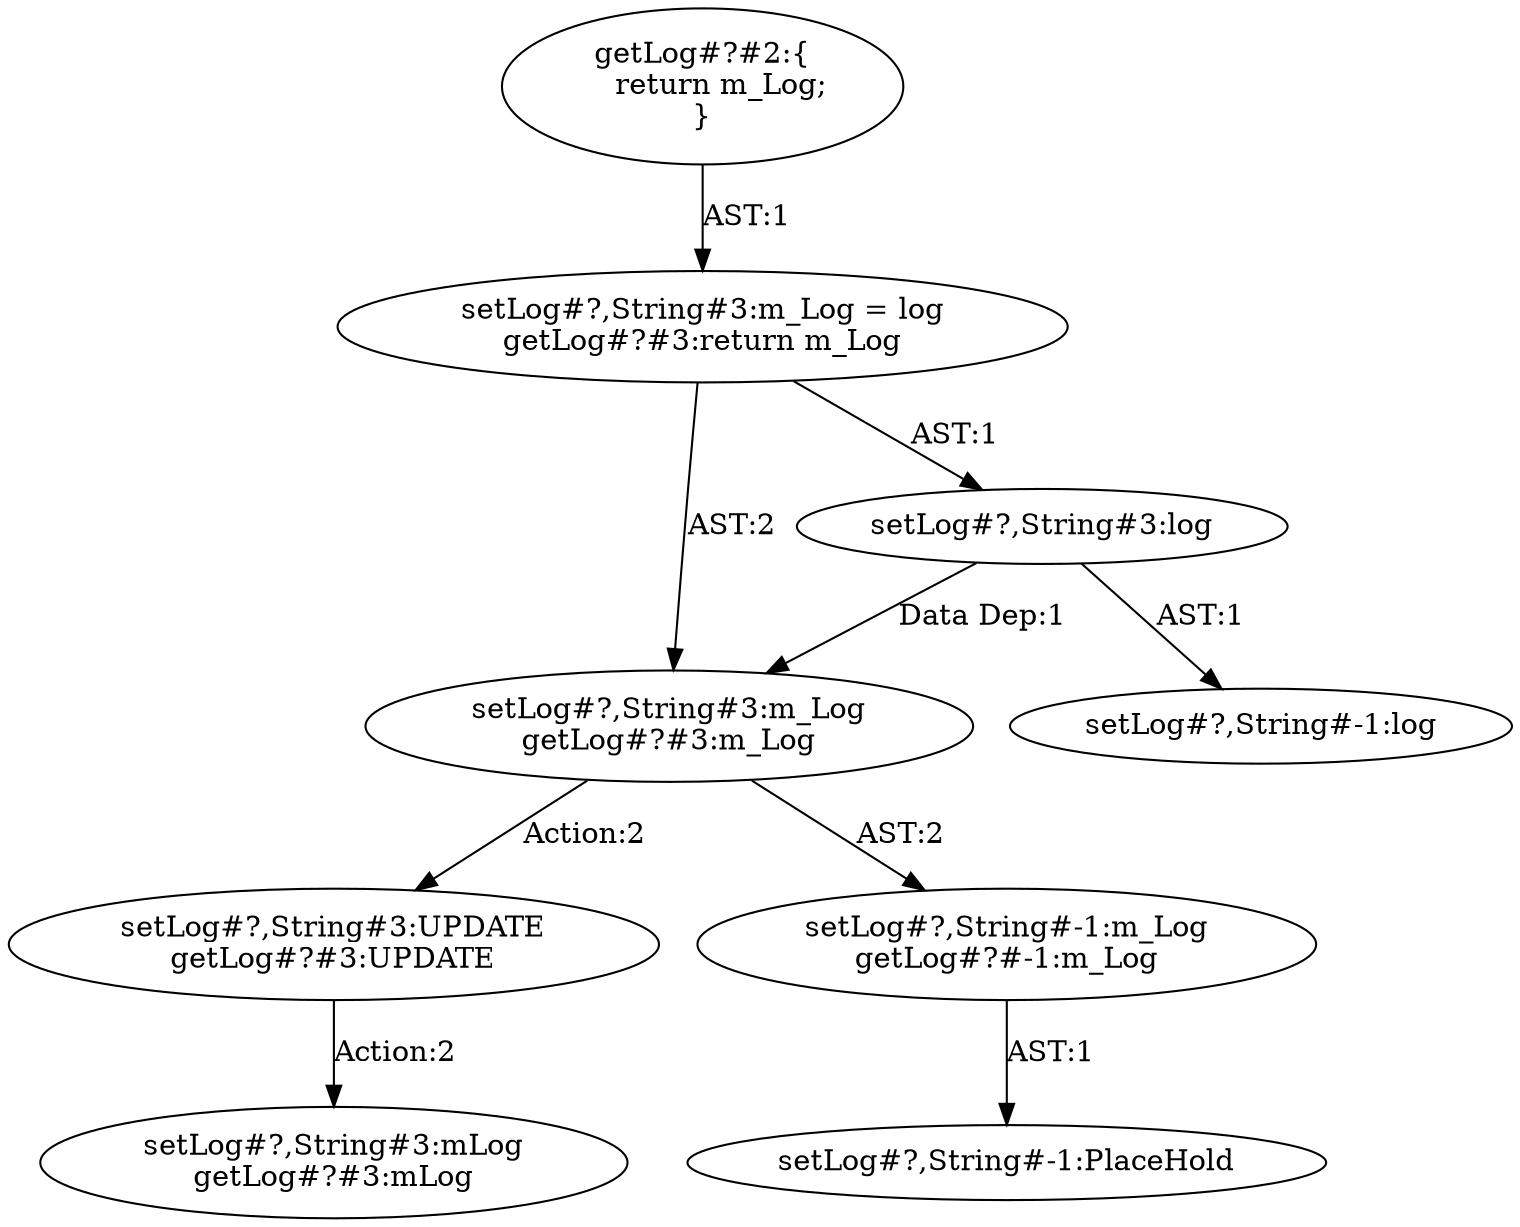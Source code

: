 digraph "Pattern" {
0 [label="setLog#?,String#3:UPDATE
getLog#?#3:UPDATE" shape=ellipse]
1 [label="setLog#?,String#3:m_Log
getLog#?#3:m_Log" shape=ellipse]
2 [label="setLog#?,String#3:log" shape=ellipse]
3 [label="setLog#?,String#3:m_Log = log
getLog#?#3:return m_Log" shape=ellipse]
4 [label="setLog#?,String#-1:log" shape=ellipse]
5 [label="setLog#?,String#-1:m_Log
getLog#?#-1:m_Log" shape=ellipse]
6 [label="setLog#?,String#-1:PlaceHold" shape=ellipse]
7 [label="setLog#?,String#3:mLog
getLog#?#3:mLog" shape=ellipse]
8 [label="getLog#?#2:\{
    return m_Log;
\}" shape=ellipse]
0 -> 7 [label="Action:2"];
1 -> 0 [label="Action:2"];
1 -> 5 [label="AST:2"];
2 -> 1 [label="Data Dep:1"];
2 -> 4 [label="AST:1"];
3 -> 1 [label="AST:2"];
3 -> 2 [label="AST:1"];
5 -> 6 [label="AST:1"];
8 -> 3 [label="AST:1"];
}